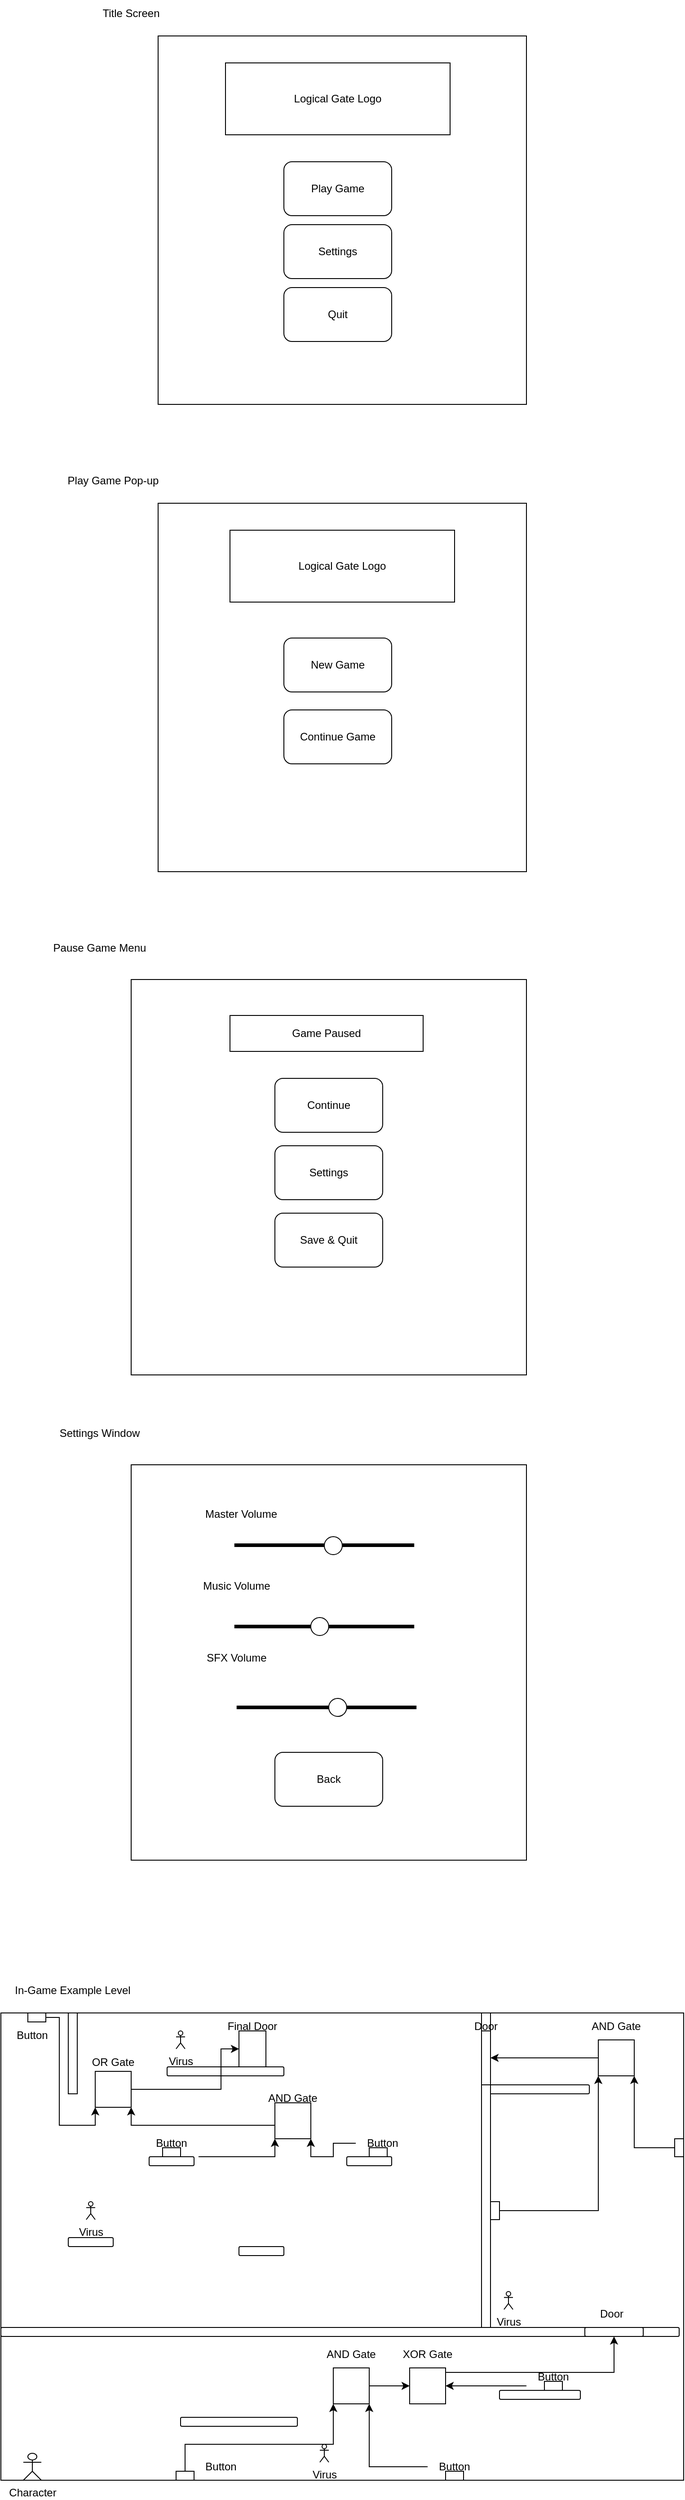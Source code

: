 <mxfile version="25.0.1">
  <diagram name="Page-1" id="Fo46UW_Xf3uCBvevrTA-">
    <mxGraphModel dx="1194" dy="789" grid="1" gridSize="10" guides="1" tooltips="1" connect="1" arrows="1" fold="1" page="1" pageScale="1" pageWidth="850" pageHeight="1100" math="0" shadow="0">
      <root>
        <mxCell id="0" />
        <mxCell id="1" parent="0" />
        <mxCell id="AsIQZ49urG--46RWY30z-1" value="" style="whiteSpace=wrap;html=1;aspect=fixed;" parent="1" vertex="1">
          <mxGeometry x="210" y="100" width="410" height="410" as="geometry" />
        </mxCell>
        <mxCell id="AsIQZ49urG--46RWY30z-2" value="Logical Gate Logo" style="rounded=0;whiteSpace=wrap;html=1;" parent="1" vertex="1">
          <mxGeometry x="285" y="130" width="250" height="80" as="geometry" />
        </mxCell>
        <mxCell id="AsIQZ49urG--46RWY30z-3" value="Quit" style="rounded=1;whiteSpace=wrap;html=1;" parent="1" vertex="1">
          <mxGeometry x="350" y="380" width="120" height="60" as="geometry" />
        </mxCell>
        <mxCell id="AsIQZ49urG--46RWY30z-4" value="Play Game" style="rounded=1;whiteSpace=wrap;html=1;" parent="1" vertex="1">
          <mxGeometry x="350" y="240" width="120" height="60" as="geometry" />
        </mxCell>
        <mxCell id="AsIQZ49urG--46RWY30z-10" value="Title Screen" style="text;html=1;align=center;verticalAlign=middle;whiteSpace=wrap;rounded=0;" parent="1" vertex="1">
          <mxGeometry x="110" y="60" width="140" height="30" as="geometry" />
        </mxCell>
        <mxCell id="AsIQZ49urG--46RWY30z-11" value="Pause Game Menu" style="text;html=1;align=center;verticalAlign=middle;whiteSpace=wrap;rounded=0;" parent="1" vertex="1">
          <mxGeometry x="85" y="1100" width="120" height="30" as="geometry" />
        </mxCell>
        <mxCell id="AsIQZ49urG--46RWY30z-13" value="" style="whiteSpace=wrap;html=1;aspect=fixed;" parent="1" vertex="1">
          <mxGeometry x="180" y="1150" width="440" height="440" as="geometry" />
        </mxCell>
        <mxCell id="AsIQZ49urG--46RWY30z-14" value="" style="rounded=0;whiteSpace=wrap;html=1;" parent="1" vertex="1">
          <mxGeometry x="35" y="2300" width="760" height="520" as="geometry" />
        </mxCell>
        <mxCell id="AsIQZ49urG--46RWY30z-15" value="In-Game Example Level" style="text;html=1;align=center;verticalAlign=middle;whiteSpace=wrap;rounded=0;" parent="1" vertex="1">
          <mxGeometry x="45" y="2260" width="140" height="30" as="geometry" />
        </mxCell>
        <mxCell id="AsIQZ49urG--46RWY30z-16" value="Game Paused" style="rounded=0;whiteSpace=wrap;html=1;" parent="1" vertex="1">
          <mxGeometry x="290" y="1190" width="215" height="40" as="geometry" />
        </mxCell>
        <mxCell id="AsIQZ49urG--46RWY30z-17" value="Continue" style="rounded=1;whiteSpace=wrap;html=1;" parent="1" vertex="1">
          <mxGeometry x="340" y="1260" width="120" height="60" as="geometry" />
        </mxCell>
        <mxCell id="AsIQZ49urG--46RWY30z-18" value="Save &amp;amp; Quit" style="rounded=1;whiteSpace=wrap;html=1;" parent="1" vertex="1">
          <mxGeometry x="340" y="1410" width="120" height="60" as="geometry" />
        </mxCell>
        <mxCell id="AsIQZ49urG--46RWY30z-19" value="Settings" style="rounded=1;whiteSpace=wrap;html=1;" parent="1" vertex="1">
          <mxGeometry x="340" y="1335" width="120" height="60" as="geometry" />
        </mxCell>
        <mxCell id="AsIQZ49urG--46RWY30z-24" value="Settings" style="rounded=1;whiteSpace=wrap;html=1;" parent="1" vertex="1">
          <mxGeometry x="350" y="310" width="120" height="60" as="geometry" />
        </mxCell>
        <mxCell id="AsIQZ49urG--46RWY30z-25" value="" style="whiteSpace=wrap;html=1;aspect=fixed;" parent="1" vertex="1">
          <mxGeometry x="210" y="620" width="410" height="410" as="geometry" />
        </mxCell>
        <mxCell id="AsIQZ49urG--46RWY30z-26" value="Play Game Pop-up" style="text;html=1;align=center;verticalAlign=middle;whiteSpace=wrap;rounded=0;" parent="1" vertex="1">
          <mxGeometry x="100" y="580" width="120" height="30" as="geometry" />
        </mxCell>
        <mxCell id="AsIQZ49urG--46RWY30z-27" value="Continue Game" style="rounded=1;whiteSpace=wrap;html=1;" parent="1" vertex="1">
          <mxGeometry x="350" y="850" width="120" height="60" as="geometry" />
        </mxCell>
        <mxCell id="AsIQZ49urG--46RWY30z-28" value="New Game" style="rounded=1;whiteSpace=wrap;html=1;" parent="1" vertex="1">
          <mxGeometry x="350" y="770" width="120" height="60" as="geometry" />
        </mxCell>
        <mxCell id="AsIQZ49urG--46RWY30z-29" value="Logical Gate Logo" style="rounded=0;whiteSpace=wrap;html=1;" parent="1" vertex="1">
          <mxGeometry x="290" y="650" width="250" height="80" as="geometry" />
        </mxCell>
        <mxCell id="AsIQZ49urG--46RWY30z-30" value="Character" style="shape=umlActor;verticalLabelPosition=bottom;verticalAlign=top;html=1;outlineConnect=0;" parent="1" vertex="1">
          <mxGeometry x="60" y="2790" width="20" height="30" as="geometry" />
        </mxCell>
        <mxCell id="AsIQZ49urG--46RWY30z-31" value="" style="rounded=1;whiteSpace=wrap;html=1;" parent="1" vertex="1">
          <mxGeometry x="570" y="2380" width="120" height="10" as="geometry" />
        </mxCell>
        <mxCell id="AsIQZ49urG--46RWY30z-32" value="" style="rounded=1;whiteSpace=wrap;html=1;" parent="1" vertex="1">
          <mxGeometry x="590" y="2720" width="90" height="10" as="geometry" />
        </mxCell>
        <mxCell id="AsIQZ49urG--46RWY30z-33" value="" style="rounded=1;whiteSpace=wrap;html=1;" parent="1" vertex="1">
          <mxGeometry x="35" y="2650" width="755" height="10" as="geometry" />
        </mxCell>
        <mxCell id="AsIQZ49urG--46RWY30z-34" value="" style="rounded=1;whiteSpace=wrap;html=1;" parent="1" vertex="1">
          <mxGeometry x="685" y="2650" width="65" height="10" as="geometry" />
        </mxCell>
        <mxCell id="AsIQZ49urG--46RWY30z-36" value="" style="rounded=0;whiteSpace=wrap;html=1;" parent="1" vertex="1">
          <mxGeometry x="570" y="2300" width="10" height="350" as="geometry" />
        </mxCell>
        <mxCell id="AsIQZ49urG--46RWY30z-37" value="Door" style="text;html=1;align=center;verticalAlign=middle;whiteSpace=wrap;rounded=0;" parent="1" vertex="1">
          <mxGeometry x="685" y="2620" width="60" height="30" as="geometry" />
        </mxCell>
        <mxCell id="AsIQZ49urG--46RWY30z-82" style="edgeStyle=orthogonalEdgeStyle;rounded=0;orthogonalLoop=1;jettySize=auto;html=1;entryX=0;entryY=1;entryDx=0;entryDy=0;" parent="1" source="AsIQZ49urG--46RWY30z-39" target="AsIQZ49urG--46RWY30z-64" edge="1">
          <mxGeometry relative="1" as="geometry">
            <Array as="points">
              <mxPoint x="240" y="2780" />
              <mxPoint x="405" y="2780" />
            </Array>
          </mxGeometry>
        </mxCell>
        <mxCell id="AsIQZ49urG--46RWY30z-39" value="" style="rounded=0;whiteSpace=wrap;html=1;" parent="1" vertex="1">
          <mxGeometry x="230" y="2810" width="20" height="10" as="geometry" />
        </mxCell>
        <mxCell id="AsIQZ49urG--46RWY30z-40" value="" style="rounded=0;whiteSpace=wrap;html=1;" parent="1" vertex="1">
          <mxGeometry x="530" y="2810" width="20" height="10" as="geometry" />
        </mxCell>
        <mxCell id="AsIQZ49urG--46RWY30z-41" value="" style="rounded=1;whiteSpace=wrap;html=1;" parent="1" vertex="1">
          <mxGeometry x="235" y="2750" width="130" height="10" as="geometry" />
        </mxCell>
        <mxCell id="AsIQZ49urG--46RWY30z-42" value="" style="rounded=0;whiteSpace=wrap;html=1;" parent="1" vertex="1">
          <mxGeometry x="640" y="2710" width="20" height="10" as="geometry" />
        </mxCell>
        <mxCell id="AsIQZ49urG--46RWY30z-43" value="Final Door" style="text;html=1;align=center;verticalAlign=middle;whiteSpace=wrap;rounded=0;" parent="1" vertex="1">
          <mxGeometry x="285" y="2300" width="60" height="30" as="geometry" />
        </mxCell>
        <mxCell id="AsIQZ49urG--46RWY30z-44" value="Button" style="text;html=1;align=center;verticalAlign=middle;whiteSpace=wrap;rounded=0;" parent="1" vertex="1">
          <mxGeometry x="250" y="2790" width="60" height="30" as="geometry" />
        </mxCell>
        <mxCell id="AsIQZ49urG--46RWY30z-83" style="edgeStyle=orthogonalEdgeStyle;rounded=0;orthogonalLoop=1;jettySize=auto;html=1;entryX=1;entryY=1;entryDx=0;entryDy=0;" parent="1" source="AsIQZ49urG--46RWY30z-45" target="AsIQZ49urG--46RWY30z-64" edge="1">
          <mxGeometry relative="1" as="geometry" />
        </mxCell>
        <mxCell id="AsIQZ49urG--46RWY30z-45" value="Button" style="text;html=1;align=center;verticalAlign=middle;whiteSpace=wrap;rounded=0;" parent="1" vertex="1">
          <mxGeometry x="510" y="2790" width="60" height="30" as="geometry" />
        </mxCell>
        <mxCell id="AsIQZ49urG--46RWY30z-85" style="edgeStyle=orthogonalEdgeStyle;rounded=0;orthogonalLoop=1;jettySize=auto;html=1;entryX=1;entryY=0.5;entryDx=0;entryDy=0;" parent="1" source="AsIQZ49urG--46RWY30z-46" target="AsIQZ49urG--46RWY30z-66" edge="1">
          <mxGeometry relative="1" as="geometry">
            <Array as="points">
              <mxPoint x="600" y="2715" />
              <mxPoint x="600" y="2715" />
            </Array>
          </mxGeometry>
        </mxCell>
        <mxCell id="AsIQZ49urG--46RWY30z-46" value="Button" style="text;html=1;align=center;verticalAlign=middle;whiteSpace=wrap;rounded=0;" parent="1" vertex="1">
          <mxGeometry x="620" y="2690" width="60" height="30" as="geometry" />
        </mxCell>
        <mxCell id="AsIQZ49urG--46RWY30z-89" style="edgeStyle=orthogonalEdgeStyle;rounded=0;orthogonalLoop=1;jettySize=auto;html=1;entryX=0;entryY=1;entryDx=0;entryDy=0;" parent="1" source="AsIQZ49urG--46RWY30z-47" target="AsIQZ49urG--46RWY30z-69" edge="1">
          <mxGeometry relative="1" as="geometry" />
        </mxCell>
        <mxCell id="AsIQZ49urG--46RWY30z-47" value="" style="rounded=0;whiteSpace=wrap;html=1;" parent="1" vertex="1">
          <mxGeometry x="580" y="2510" width="10" height="20" as="geometry" />
        </mxCell>
        <mxCell id="AsIQZ49urG--46RWY30z-90" style="edgeStyle=orthogonalEdgeStyle;rounded=0;orthogonalLoop=1;jettySize=auto;html=1;entryX=1;entryY=1;entryDx=0;entryDy=0;" parent="1" source="AsIQZ49urG--46RWY30z-48" target="AsIQZ49urG--46RWY30z-69" edge="1">
          <mxGeometry relative="1" as="geometry" />
        </mxCell>
        <mxCell id="AsIQZ49urG--46RWY30z-48" value="" style="rounded=0;whiteSpace=wrap;html=1;" parent="1" vertex="1">
          <mxGeometry x="785" y="2440" width="10" height="20" as="geometry" />
        </mxCell>
        <mxCell id="AsIQZ49urG--46RWY30z-49" value="" style="rounded=0;whiteSpace=wrap;html=1;" parent="1" vertex="1">
          <mxGeometry x="570" y="2320" width="10" height="60" as="geometry" />
        </mxCell>
        <mxCell id="AsIQZ49urG--46RWY30z-50" value="Door" style="text;html=1;align=center;verticalAlign=middle;whiteSpace=wrap;rounded=0;" parent="1" vertex="1">
          <mxGeometry x="545" y="2300" width="60" height="30" as="geometry" />
        </mxCell>
        <mxCell id="AsIQZ49urG--46RWY30z-51" value="" style="rounded=1;whiteSpace=wrap;html=1;" parent="1" vertex="1">
          <mxGeometry x="200" y="2460" width="50" height="10" as="geometry" />
        </mxCell>
        <mxCell id="AsIQZ49urG--46RWY30z-52" value="" style="rounded=1;whiteSpace=wrap;html=1;" parent="1" vertex="1">
          <mxGeometry x="110" y="2550" width="50" height="10" as="geometry" />
        </mxCell>
        <mxCell id="AsIQZ49urG--46RWY30z-53" value="" style="rounded=1;whiteSpace=wrap;html=1;" parent="1" vertex="1">
          <mxGeometry x="300" y="2560" width="50" height="10" as="geometry" />
        </mxCell>
        <mxCell id="AsIQZ49urG--46RWY30z-54" value="" style="rounded=1;whiteSpace=wrap;html=1;" parent="1" vertex="1">
          <mxGeometry x="420" y="2460" width="50" height="10" as="geometry" />
        </mxCell>
        <mxCell id="AsIQZ49urG--46RWY30z-58" value="" style="rounded=1;whiteSpace=wrap;html=1;" parent="1" vertex="1">
          <mxGeometry x="220" y="2360" width="130" height="10" as="geometry" />
        </mxCell>
        <mxCell id="AsIQZ49urG--46RWY30z-59" value="" style="rounded=0;whiteSpace=wrap;html=1;" parent="1" vertex="1">
          <mxGeometry x="300" y="2320" width="30" height="40" as="geometry" />
        </mxCell>
        <mxCell id="AsIQZ49urG--46RWY30z-84" style="edgeStyle=orthogonalEdgeStyle;rounded=0;orthogonalLoop=1;jettySize=auto;html=1;entryX=0;entryY=0.5;entryDx=0;entryDy=0;" parent="1" source="AsIQZ49urG--46RWY30z-64" target="AsIQZ49urG--46RWY30z-66" edge="1">
          <mxGeometry relative="1" as="geometry" />
        </mxCell>
        <mxCell id="AsIQZ49urG--46RWY30z-64" value="" style="whiteSpace=wrap;html=1;aspect=fixed;" parent="1" vertex="1">
          <mxGeometry x="405" y="2695" width="40" height="40" as="geometry" />
        </mxCell>
        <mxCell id="AsIQZ49urG--46RWY30z-103" style="edgeStyle=orthogonalEdgeStyle;rounded=0;orthogonalLoop=1;jettySize=auto;html=1;entryX=0.5;entryY=1;entryDx=0;entryDy=0;" parent="1" source="AsIQZ49urG--46RWY30z-66" target="AsIQZ49urG--46RWY30z-34" edge="1">
          <mxGeometry relative="1" as="geometry">
            <Array as="points">
              <mxPoint x="718" y="2700" />
            </Array>
          </mxGeometry>
        </mxCell>
        <mxCell id="AsIQZ49urG--46RWY30z-66" value="" style="whiteSpace=wrap;html=1;aspect=fixed;" parent="1" vertex="1">
          <mxGeometry x="490" y="2695" width="40" height="40" as="geometry" />
        </mxCell>
        <mxCell id="AsIQZ49urG--46RWY30z-67" value="AND Gate" style="text;html=1;align=center;verticalAlign=middle;whiteSpace=wrap;rounded=0;" parent="1" vertex="1">
          <mxGeometry x="395" y="2665" width="60" height="30" as="geometry" />
        </mxCell>
        <mxCell id="AsIQZ49urG--46RWY30z-68" value="XOR Gate" style="text;html=1;align=center;verticalAlign=middle;whiteSpace=wrap;rounded=0;" parent="1" vertex="1">
          <mxGeometry x="480" y="2665" width="60" height="30" as="geometry" />
        </mxCell>
        <mxCell id="AsIQZ49urG--46RWY30z-91" style="edgeStyle=orthogonalEdgeStyle;rounded=0;orthogonalLoop=1;jettySize=auto;html=1;entryX=1;entryY=0.5;entryDx=0;entryDy=0;" parent="1" source="AsIQZ49urG--46RWY30z-69" target="AsIQZ49urG--46RWY30z-49" edge="1">
          <mxGeometry relative="1" as="geometry" />
        </mxCell>
        <mxCell id="AsIQZ49urG--46RWY30z-69" value="" style="whiteSpace=wrap;html=1;aspect=fixed;" parent="1" vertex="1">
          <mxGeometry x="700" y="2330" width="40" height="40" as="geometry" />
        </mxCell>
        <mxCell id="AsIQZ49urG--46RWY30z-70" value="AND Gate" style="text;html=1;align=center;verticalAlign=middle;whiteSpace=wrap;rounded=0;" parent="1" vertex="1">
          <mxGeometry x="690" y="2300" width="60" height="30" as="geometry" />
        </mxCell>
        <mxCell id="AsIQZ49urG--46RWY30z-71" value="" style="rounded=0;whiteSpace=wrap;html=1;" parent="1" vertex="1">
          <mxGeometry x="215" y="2450" width="20" height="10" as="geometry" />
        </mxCell>
        <mxCell id="AsIQZ49urG--46RWY30z-72" value="" style="rounded=0;whiteSpace=wrap;html=1;" parent="1" vertex="1">
          <mxGeometry x="445" y="2450" width="20" height="10" as="geometry" />
        </mxCell>
        <mxCell id="AsIQZ49urG--46RWY30z-73" value="Virus" style="shape=umlActor;verticalLabelPosition=bottom;verticalAlign=top;html=1;outlineConnect=0;" parent="1" vertex="1">
          <mxGeometry x="390" y="2780" width="10" height="20" as="geometry" />
        </mxCell>
        <mxCell id="AsIQZ49urG--46RWY30z-74" value="Virus" style="shape=umlActor;verticalLabelPosition=bottom;verticalAlign=top;html=1;outlineConnect=0;" parent="1" vertex="1">
          <mxGeometry x="595" y="2610" width="10" height="20" as="geometry" />
        </mxCell>
        <mxCell id="AsIQZ49urG--46RWY30z-75" value="Virus" style="shape=umlActor;verticalLabelPosition=bottom;verticalAlign=top;html=1;outlineConnect=0;" parent="1" vertex="1">
          <mxGeometry x="130" y="2510" width="10" height="20" as="geometry" />
        </mxCell>
        <mxCell id="AsIQZ49urG--46RWY30z-76" value="Virus" style="shape=umlActor;verticalLabelPosition=bottom;verticalAlign=top;html=1;outlineConnect=0;" parent="1" vertex="1">
          <mxGeometry x="230" y="2320" width="10" height="20" as="geometry" />
        </mxCell>
        <mxCell id="AsIQZ49urG--46RWY30z-77" value="" style="rounded=0;whiteSpace=wrap;html=1;" parent="1" vertex="1">
          <mxGeometry x="110" y="2300" width="10" height="90" as="geometry" />
        </mxCell>
        <mxCell id="AsIQZ49urG--46RWY30z-100" style="edgeStyle=orthogonalEdgeStyle;rounded=0;orthogonalLoop=1;jettySize=auto;html=1;entryX=0;entryY=1;entryDx=0;entryDy=0;" parent="1" source="AsIQZ49urG--46RWY30z-78" target="AsIQZ49urG--46RWY30z-93" edge="1">
          <mxGeometry relative="1" as="geometry">
            <Array as="points">
              <mxPoint x="100" y="2305" />
              <mxPoint x="100" y="2425" />
              <mxPoint x="140" y="2425" />
            </Array>
          </mxGeometry>
        </mxCell>
        <mxCell id="AsIQZ49urG--46RWY30z-78" value="" style="rounded=0;whiteSpace=wrap;html=1;" parent="1" vertex="1">
          <mxGeometry x="65" y="2300" width="20" height="10" as="geometry" />
        </mxCell>
        <mxCell id="AsIQZ49urG--46RWY30z-79" value="Button" style="text;html=1;align=center;verticalAlign=middle;whiteSpace=wrap;rounded=0;" parent="1" vertex="1">
          <mxGeometry x="40" y="2310" width="60" height="30" as="geometry" />
        </mxCell>
        <mxCell id="AsIQZ49urG--46RWY30z-95" style="edgeStyle=orthogonalEdgeStyle;rounded=0;orthogonalLoop=1;jettySize=auto;html=1;entryX=0;entryY=1;entryDx=0;entryDy=0;" parent="1" source="AsIQZ49urG--46RWY30z-80" target="AsIQZ49urG--46RWY30z-92" edge="1">
          <mxGeometry relative="1" as="geometry">
            <Array as="points">
              <mxPoint x="340" y="2460" />
            </Array>
          </mxGeometry>
        </mxCell>
        <mxCell id="AsIQZ49urG--46RWY30z-80" value="Button" style="text;html=1;align=center;verticalAlign=middle;whiteSpace=wrap;rounded=0;" parent="1" vertex="1">
          <mxGeometry x="195" y="2430" width="60" height="30" as="geometry" />
        </mxCell>
        <mxCell id="AsIQZ49urG--46RWY30z-96" style="edgeStyle=orthogonalEdgeStyle;rounded=0;orthogonalLoop=1;jettySize=auto;html=1;entryX=1;entryY=1;entryDx=0;entryDy=0;" parent="1" source="AsIQZ49urG--46RWY30z-81" target="AsIQZ49urG--46RWY30z-92" edge="1">
          <mxGeometry relative="1" as="geometry" />
        </mxCell>
        <mxCell id="AsIQZ49urG--46RWY30z-81" value="Button" style="text;html=1;align=center;verticalAlign=middle;whiteSpace=wrap;rounded=0;" parent="1" vertex="1">
          <mxGeometry x="430" y="2430" width="60" height="30" as="geometry" />
        </mxCell>
        <mxCell id="AsIQZ49urG--46RWY30z-101" style="edgeStyle=orthogonalEdgeStyle;rounded=0;orthogonalLoop=1;jettySize=auto;html=1;entryX=1;entryY=1;entryDx=0;entryDy=0;" parent="1" source="AsIQZ49urG--46RWY30z-92" target="AsIQZ49urG--46RWY30z-93" edge="1">
          <mxGeometry relative="1" as="geometry">
            <Array as="points">
              <mxPoint x="180" y="2425" />
            </Array>
          </mxGeometry>
        </mxCell>
        <mxCell id="AsIQZ49urG--46RWY30z-92" value="" style="whiteSpace=wrap;html=1;aspect=fixed;" parent="1" vertex="1">
          <mxGeometry x="340" y="2400" width="40" height="40" as="geometry" />
        </mxCell>
        <mxCell id="AsIQZ49urG--46RWY30z-102" style="edgeStyle=orthogonalEdgeStyle;rounded=0;orthogonalLoop=1;jettySize=auto;html=1;entryX=0;entryY=0.5;entryDx=0;entryDy=0;" parent="1" source="AsIQZ49urG--46RWY30z-93" target="AsIQZ49urG--46RWY30z-59" edge="1">
          <mxGeometry relative="1" as="geometry">
            <Array as="points">
              <mxPoint x="280" y="2385" />
              <mxPoint x="280" y="2340" />
            </Array>
          </mxGeometry>
        </mxCell>
        <mxCell id="AsIQZ49urG--46RWY30z-93" value="" style="whiteSpace=wrap;html=1;aspect=fixed;" parent="1" vertex="1">
          <mxGeometry x="140" y="2365" width="40" height="40" as="geometry" />
        </mxCell>
        <mxCell id="AsIQZ49urG--46RWY30z-94" value="AND Gate" style="text;html=1;align=center;verticalAlign=middle;whiteSpace=wrap;rounded=0;" parent="1" vertex="1">
          <mxGeometry x="330" y="2380" width="60" height="30" as="geometry" />
        </mxCell>
        <mxCell id="AsIQZ49urG--46RWY30z-99" value="OR Gate" style="text;html=1;align=center;verticalAlign=middle;whiteSpace=wrap;rounded=0;" parent="1" vertex="1">
          <mxGeometry x="130" y="2340" width="60" height="30" as="geometry" />
        </mxCell>
        <mxCell id="R8lFaVOYFJ1TqsU__s-N-1" value="Settings Window" style="text;html=1;align=center;verticalAlign=middle;whiteSpace=wrap;rounded=0;" vertex="1" parent="1">
          <mxGeometry x="85" y="1640" width="120" height="30" as="geometry" />
        </mxCell>
        <mxCell id="R8lFaVOYFJ1TqsU__s-N-2" value="" style="whiteSpace=wrap;html=1;aspect=fixed;" vertex="1" parent="1">
          <mxGeometry x="180" y="1690" width="440" height="440" as="geometry" />
        </mxCell>
        <mxCell id="R8lFaVOYFJ1TqsU__s-N-5" value="Back" style="rounded=1;whiteSpace=wrap;html=1;" vertex="1" parent="1">
          <mxGeometry x="340" y="2010" width="120" height="60" as="geometry" />
        </mxCell>
        <mxCell id="R8lFaVOYFJ1TqsU__s-N-7" value="Master Volume" style="text;html=1;align=center;verticalAlign=middle;whiteSpace=wrap;rounded=0;" vertex="1" parent="1">
          <mxGeometry x="255" y="1730" width="95" height="30" as="geometry" />
        </mxCell>
        <mxCell id="R8lFaVOYFJ1TqsU__s-N-8" value="Music Volume" style="text;html=1;align=center;verticalAlign=middle;whiteSpace=wrap;rounded=0;" vertex="1" parent="1">
          <mxGeometry x="250" y="1810" width="95" height="30" as="geometry" />
        </mxCell>
        <mxCell id="R8lFaVOYFJ1TqsU__s-N-9" value="SFX Volume" style="text;html=1;align=center;verticalAlign=middle;whiteSpace=wrap;rounded=0;" vertex="1" parent="1">
          <mxGeometry x="250" y="1890" width="95" height="30" as="geometry" />
        </mxCell>
        <mxCell id="R8lFaVOYFJ1TqsU__s-N-10" value="" style="endArrow=none;html=1;rounded=0;exitX=0.068;exitY=0.159;exitDx=0;exitDy=0;exitPerimeter=0;entryX=0.523;entryY=0.159;entryDx=0;entryDy=0;entryPerimeter=0;strokeWidth=4;strokeColor=default;movable=0;resizable=0;rotatable=0;deletable=0;editable=0;locked=1;connectable=0;" edge="1" parent="1">
          <mxGeometry width="50" height="50" relative="1" as="geometry">
            <mxPoint x="294.9" y="1779.5" as="sourcePoint" />
            <mxPoint x="495.1" y="1779.5" as="targetPoint" />
          </mxGeometry>
        </mxCell>
        <mxCell id="R8lFaVOYFJ1TqsU__s-N-12" value="" style="ellipse;whiteSpace=wrap;html=1;aspect=fixed;" vertex="1" parent="1">
          <mxGeometry x="395" y="1770" width="20" height="20" as="geometry" />
        </mxCell>
        <mxCell id="R8lFaVOYFJ1TqsU__s-N-18" value="" style="endArrow=none;html=1;rounded=0;exitX=0.068;exitY=0.159;exitDx=0;exitDy=0;exitPerimeter=0;entryX=0.523;entryY=0.159;entryDx=0;entryDy=0;entryPerimeter=0;strokeWidth=4;strokeColor=default;movable=1;resizable=1;rotatable=1;deletable=1;editable=1;locked=0;connectable=1;" edge="1" parent="1">
          <mxGeometry width="50" height="50" relative="1" as="geometry">
            <mxPoint x="294.9" y="1870" as="sourcePoint" />
            <mxPoint x="495.1" y="1870" as="targetPoint" />
          </mxGeometry>
        </mxCell>
        <mxCell id="R8lFaVOYFJ1TqsU__s-N-19" value="" style="ellipse;whiteSpace=wrap;html=1;aspect=fixed;" vertex="1" parent="1">
          <mxGeometry x="379.9" y="1860" width="20" height="20" as="geometry" />
        </mxCell>
        <mxCell id="R8lFaVOYFJ1TqsU__s-N-22" value="" style="endArrow=none;html=1;rounded=0;exitX=0.068;exitY=0.159;exitDx=0;exitDy=0;exitPerimeter=0;entryX=0.523;entryY=0.159;entryDx=0;entryDy=0;entryPerimeter=0;strokeWidth=4;strokeColor=default;movable=1;resizable=1;rotatable=1;deletable=1;editable=1;locked=0;connectable=1;" edge="1" parent="1">
          <mxGeometry width="50" height="50" relative="1" as="geometry">
            <mxPoint x="297.4" y="1960" as="sourcePoint" />
            <mxPoint x="497.6" y="1960" as="targetPoint" />
          </mxGeometry>
        </mxCell>
        <mxCell id="R8lFaVOYFJ1TqsU__s-N-21" value="" style="ellipse;whiteSpace=wrap;html=1;aspect=fixed;" vertex="1" parent="1">
          <mxGeometry x="399.9" y="1950" width="20" height="20" as="geometry" />
        </mxCell>
      </root>
    </mxGraphModel>
  </diagram>
</mxfile>
